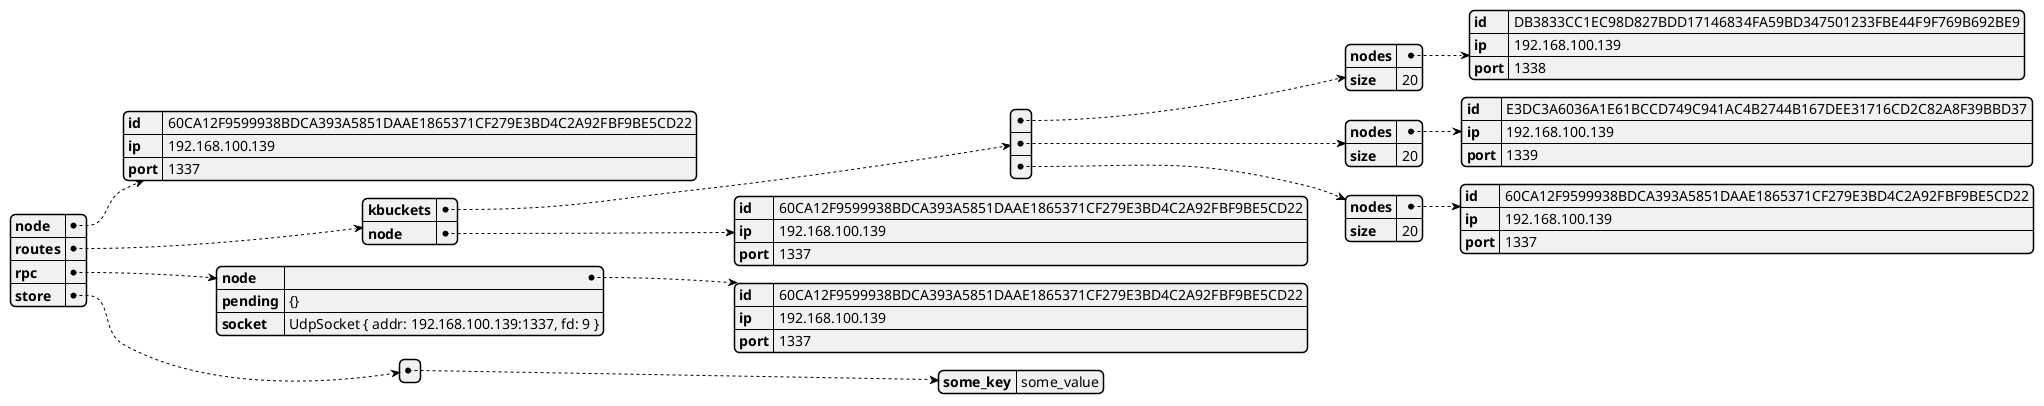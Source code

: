 @startjson
{"node":{"id":"60CA12F9599938BDCA393A5851DAAE1865371CF279E3BD4C2A92FBF9BE5CD22","ip":"192.168.100.139","port":1337},"routes":{"kbuckets":[{"nodes":{"id":"DB3833CC1EC98D827BDD17146834FA59BD347501233FBE44F9F769B692BE9","ip":"192.168.100.139","port":1338},"size":20},{"nodes":{"id":"E3DC3A6036A1E61BCCD749C941AC4B2744B167DEE31716CD2C82A8F39BBD37","ip":"192.168.100.139","port":1339},"size":20},{"nodes":{"id":"60CA12F9599938BDCA393A5851DAAE1865371CF279E3BD4C2A92FBF9BE5CD22","ip":"192.168.100.139","port":1337},"size":20}],"node":{"id":"60CA12F9599938BDCA393A5851DAAE1865371CF279E3BD4C2A92FBF9BE5CD22","ip":"192.168.100.139","port":1337}},"rpc":{"node":{"id":"60CA12F9599938BDCA393A5851DAAE1865371CF279E3BD4C2A92FBF9BE5CD22","ip":"192.168.100.139","port":1337},"pending":"{}","socket":"UdpSocket { addr: 192.168.100.139:1337, fd: 9 }"},"store":[{"some_key":"some_value"}]}
@endjson